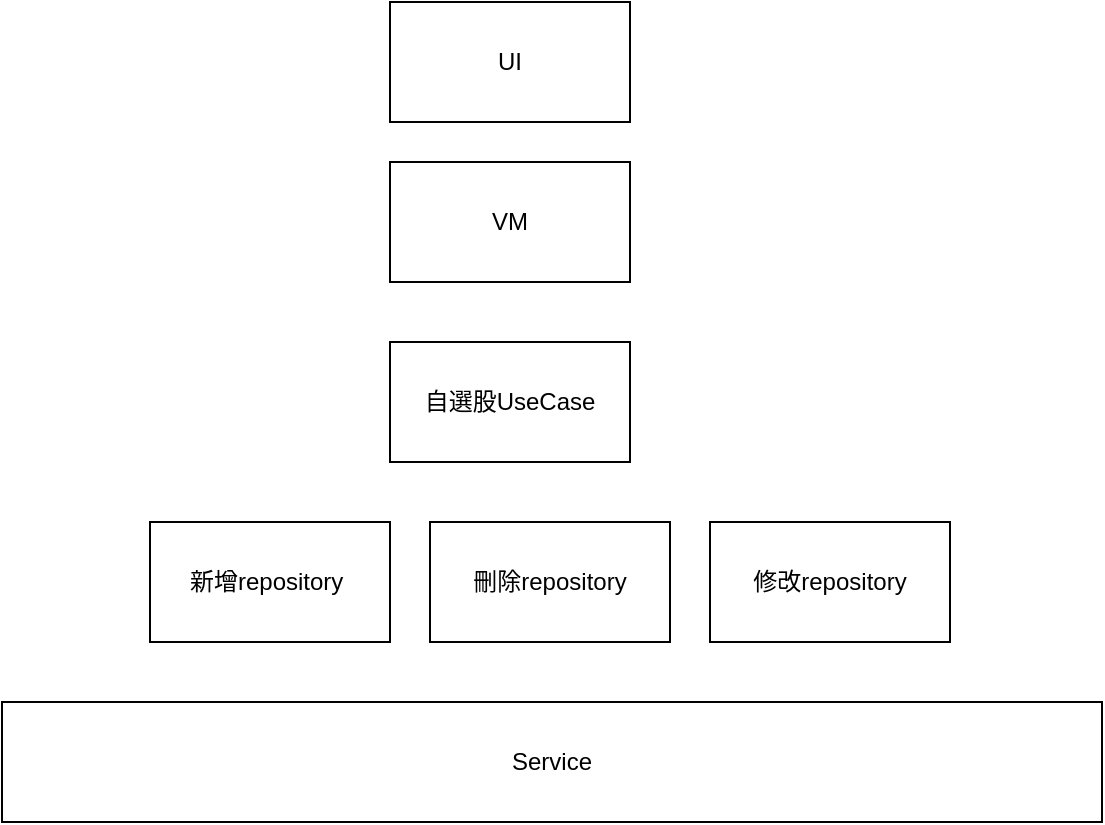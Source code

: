 <mxfile version="20.5.3" type="github">
  <diagram id="bfqetra3GVSFVqaWnwdW" name="第 1 页">
    <mxGraphModel dx="4722" dy="762" grid="1" gridSize="10" guides="1" tooltips="1" connect="1" arrows="1" fold="1" page="1" pageScale="1" pageWidth="3300" pageHeight="2339" background="#ffffff" math="0" shadow="0">
      <root>
        <mxCell id="0" />
        <mxCell id="1" parent="0" />
        <mxCell id="wqWYPFVUVkMHF3dRhS6u-5" value="VM" style="rounded=0;whiteSpace=wrap;html=1;" vertex="1" parent="1">
          <mxGeometry x="-130" y="260" width="120" height="60" as="geometry" />
        </mxCell>
        <mxCell id="wqWYPFVUVkMHF3dRhS6u-6" value="UI" style="rounded=0;whiteSpace=wrap;html=1;" vertex="1" parent="1">
          <mxGeometry x="-130" y="180" width="120" height="60" as="geometry" />
        </mxCell>
        <mxCell id="wqWYPFVUVkMHF3dRhS6u-7" value="自選股UseCase" style="rounded=0;whiteSpace=wrap;html=1;" vertex="1" parent="1">
          <mxGeometry x="-130" y="350" width="120" height="60" as="geometry" />
        </mxCell>
        <mxCell id="wqWYPFVUVkMHF3dRhS6u-8" value="新增repository&lt;span style=&quot;white-space: pre;&quot;&gt;	&lt;/span&gt;" style="rounded=0;whiteSpace=wrap;html=1;" vertex="1" parent="1">
          <mxGeometry x="-250" y="440" width="120" height="60" as="geometry" />
        </mxCell>
        <mxCell id="wqWYPFVUVkMHF3dRhS6u-9" value="刪除repository&lt;span style=&quot;&quot;&gt;	&lt;/span&gt;" style="rounded=0;whiteSpace=wrap;html=1;" vertex="1" parent="1">
          <mxGeometry x="-110" y="440" width="120" height="60" as="geometry" />
        </mxCell>
        <mxCell id="wqWYPFVUVkMHF3dRhS6u-10" value="修改repository&lt;span style=&quot;&quot;&gt;	&lt;/span&gt;" style="rounded=0;whiteSpace=wrap;html=1;" vertex="1" parent="1">
          <mxGeometry x="30" y="440" width="120" height="60" as="geometry" />
        </mxCell>
        <mxCell id="wqWYPFVUVkMHF3dRhS6u-12" value="Service" style="rounded=0;whiteSpace=wrap;html=1;" vertex="1" parent="1">
          <mxGeometry x="-324" y="530" width="550" height="60" as="geometry" />
        </mxCell>
      </root>
    </mxGraphModel>
  </diagram>
</mxfile>
